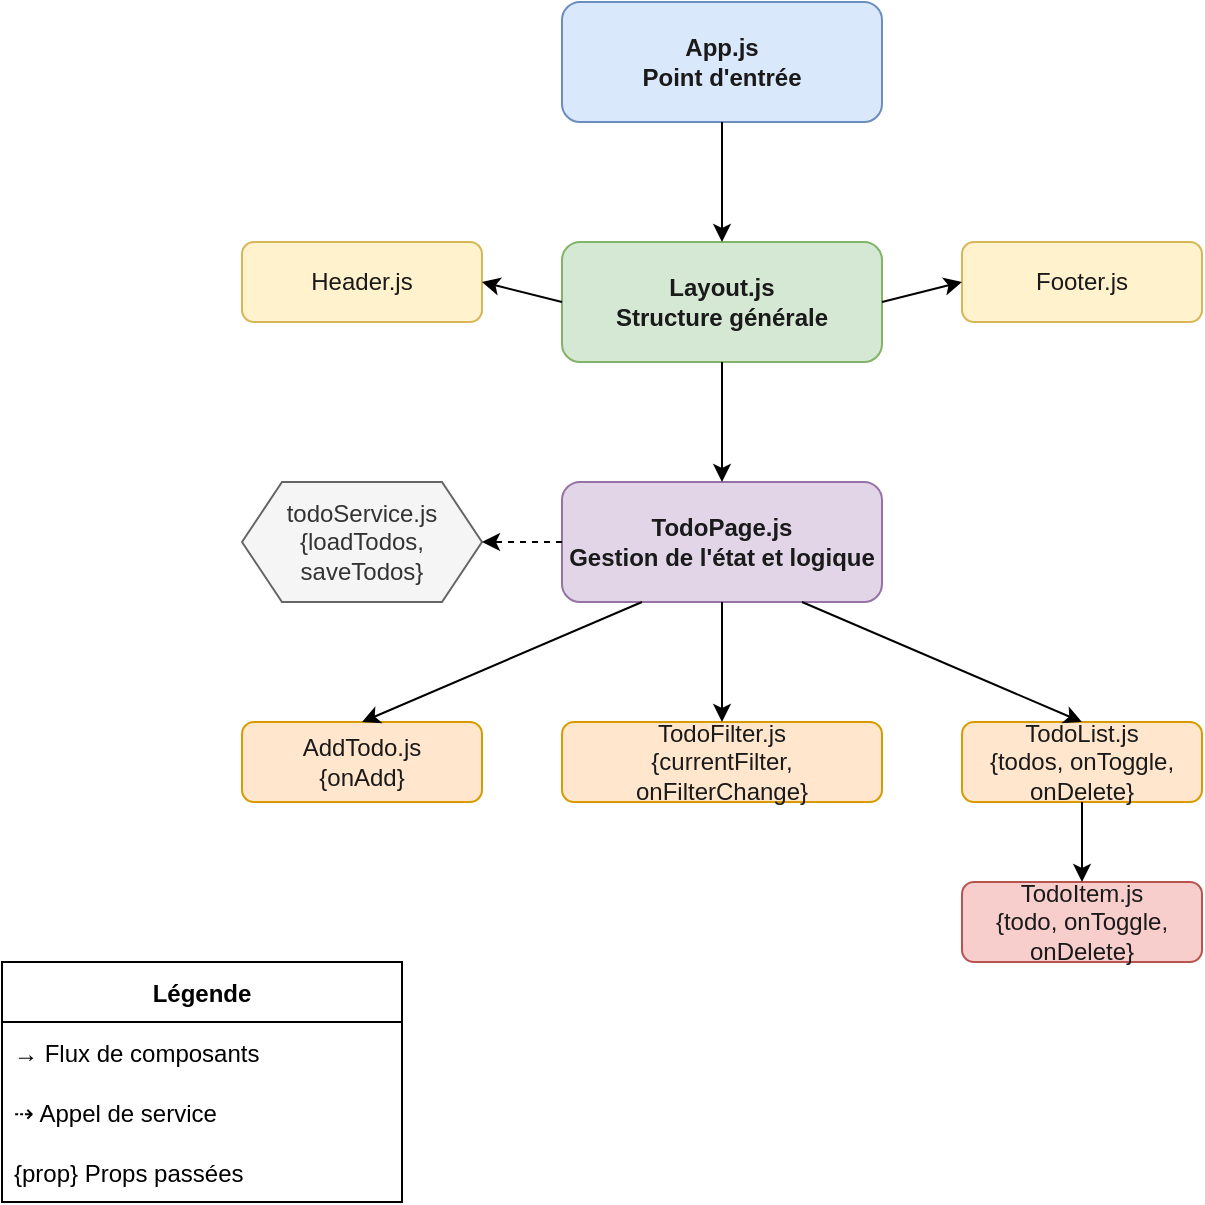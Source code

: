 <mxfile>
    <diagram name="Architecture React Todo App" id="react-todo-architecture">
        <mxGraphModel dx="2173" dy="787" grid="1" gridSize="10" guides="1" tooltips="1" connect="1" arrows="1" fold="1" page="1" pageScale="1" pageWidth="827" pageHeight="1169" math="0" shadow="0">
            <root>
                <mxCell id="0"/>
                <mxCell id="1" parent="0"/>
                <mxCell id="app_component" value="App.js&#10;Point d'entrée" style="rounded=1;whiteSpace=wrap;html=1;fillColor=#dae8fc;strokeColor=#6c8ebf;fontStyle=1;fontColor=#1A1A1A;" parent="1" vertex="1">
                    <mxGeometry x="320" y="40" width="160" height="60" as="geometry"/>
                </mxCell>
                <mxCell id="layout_component" value="Layout.js&#10;Structure générale" style="rounded=1;whiteSpace=wrap;html=1;fillColor=#d5e8d4;strokeColor=#82b366;fontStyle=1;fontColor=#1A1A1A;" parent="1" vertex="1">
                    <mxGeometry x="320" y="160" width="160" height="60" as="geometry"/>
                </mxCell>
                <mxCell id="header_component" value="Header.js" style="rounded=1;whiteSpace=wrap;html=1;fillColor=#fff2cc;strokeColor=#d6b656;fontColor=#1A1A1A;" parent="1" vertex="1">
                    <mxGeometry x="160" y="160" width="120" height="40" as="geometry"/>
                </mxCell>
                <mxCell id="footer_component" value="Footer.js" style="rounded=1;whiteSpace=wrap;html=1;fillColor=#fff2cc;strokeColor=#d6b656;fontColor=#1A1A1A;" parent="1" vertex="1">
                    <mxGeometry x="520" y="160" width="120" height="40" as="geometry"/>
                </mxCell>
                <mxCell id="todopage_component" value="TodoPage.js&#10;Gestion de l'état et logique" style="rounded=1;whiteSpace=wrap;html=1;fillColor=#e1d5e7;strokeColor=#9673a6;fontStyle=1;fontColor=#1A1A1A;" parent="1" vertex="1">
                    <mxGeometry x="320" y="280" width="160" height="60" as="geometry"/>
                </mxCell>
                <mxCell id="addtodo_component" value="AddTodo.js&#10;{onAdd}" style="rounded=1;whiteSpace=wrap;html=1;fillColor=#ffe6cc;strokeColor=#d79b00;fontColor=#1A1A1A;" parent="1" vertex="1">
                    <mxGeometry x="160" y="400" width="120" height="40" as="geometry"/>
                </mxCell>
                <mxCell id="todofilter_component" value="TodoFilter.js&#10;{currentFilter, onFilterChange}" style="rounded=1;whiteSpace=wrap;html=1;fillColor=#ffe6cc;strokeColor=#d79b00;fontColor=#1A1A1A;" parent="1" vertex="1">
                    <mxGeometry x="320" y="400" width="160" height="40" as="geometry"/>
                </mxCell>
                <mxCell id="todolist_component" value="TodoList.js&#10;{todos, onToggle, onDelete}" style="rounded=1;whiteSpace=wrap;html=1;fillColor=#ffe6cc;strokeColor=#d79b00;fontColor=#1A1A1A;" parent="1" vertex="1">
                    <mxGeometry x="520" y="400" width="120" height="40" as="geometry"/>
                </mxCell>
                <mxCell id="todoitem_component" value="TodoItem.js&#10;{todo, onToggle, onDelete}" style="rounded=1;whiteSpace=wrap;html=1;fillColor=#f8cecc;strokeColor=#b85450;fontColor=#1A1A1A;" parent="1" vertex="1">
                    <mxGeometry x="520" y="480" width="120" height="40" as="geometry"/>
                </mxCell>
                <mxCell id="todoservice_component" value="todoService.js&#10;{loadTodos, saveTodos}" style="shape=hexagon;perimeter=hexagonPerimeter2;whiteSpace=wrap;html=1;fixedSize=1;fillColor=#f5f5f5;strokeColor=#666666;fontColor=#333333;" parent="1" vertex="1">
                    <mxGeometry x="160" y="280" width="120" height="60" as="geometry"/>
                </mxCell>
                <mxCell id="app_to_layout" value="" style="endArrow=classic;html=1;exitX=0.5;exitY=1;entryX=0.5;entryY=0;" parent="1" source="app_component" target="layout_component" edge="1">
                    <mxGeometry width="50" height="50" relative="1" as="geometry"/>
                </mxCell>
                <mxCell id="layout_to_todopage" value="" style="endArrow=classic;html=1;exitX=0.5;exitY=1;entryX=0.5;entryY=0;" parent="1" source="layout_component" target="todopage_component" edge="1">
                    <mxGeometry width="50" height="50" relative="1" as="geometry"/>
                </mxCell>
                <mxCell id="layout_to_header" value="" style="endArrow=classic;html=1;exitX=0;exitY=0.5;entryX=1;entryY=0.5;" parent="1" source="layout_component" target="header_component" edge="1">
                    <mxGeometry width="50" height="50" relative="1" as="geometry"/>
                </mxCell>
                <mxCell id="layout_to_footer" value="" style="endArrow=classic;html=1;exitX=1;exitY=0.5;entryX=0;entryY=0.5;" parent="1" source="layout_component" target="footer_component" edge="1">
                    <mxGeometry width="50" height="50" relative="1" as="geometry"/>
                </mxCell>
                <mxCell id="todopage_to_filter" value="" style="endArrow=classic;html=1;exitX=0.5;exitY=1;entryX=0.5;entryY=0;" parent="1" source="todopage_component" target="todofilter_component" edge="1">
                    <mxGeometry width="50" height="50" relative="1" as="geometry"/>
                </mxCell>
                <mxCell id="todopage_to_addtodo" value="" style="endArrow=classic;html=1;exitX=0.25;exitY=1;entryX=0.5;entryY=0;" parent="1" source="todopage_component" target="addtodo_component" edge="1">
                    <mxGeometry width="50" height="50" relative="1" as="geometry"/>
                </mxCell>
                <mxCell id="todopage_to_todolist" value="" style="endArrow=classic;html=1;exitX=0.75;exitY=1;entryX=0.5;entryY=0;" parent="1" source="todopage_component" target="todolist_component" edge="1">
                    <mxGeometry width="50" height="50" relative="1" as="geometry"/>
                </mxCell>
                <mxCell id="todolist_to_todoitem" value="" style="endArrow=classic;html=1;exitX=0.5;exitY=1;entryX=0.5;entryY=0;" parent="1" source="todolist_component" target="todoitem_component" edge="1">
                    <mxGeometry width="50" height="50" relative="1" as="geometry"/>
                </mxCell>
                <mxCell id="todopage_to_service" value="" style="endArrow=classic;html=1;dashed=1;exitX=0;exitY=0.5;entryX=1;entryY=0.5;" parent="1" source="todopage_component" target="todoservice_component" edge="1">
                    <mxGeometry width="50" height="50" relative="1" as="geometry"/>
                </mxCell>
                <mxCell id="legend_container" value="Légende" style="swimlane;fontStyle=1;childLayout=stackLayout;horizontal=1;startSize=30;horizontalStack=0;resizeParent=1;resizeParentMax=0;resizeLast=0;collapsible=1;marginBottom=0;" parent="1" vertex="1">
                    <mxGeometry x="40" y="520" width="200" height="120" as="geometry"/>
                </mxCell>
                <mxCell id="legend_item1" value="→ Flux de composants" style="text;strokeColor=none;fillColor=none;align=left;verticalAlign=middle;spacingLeft=4;spacingRight=4;overflow=hidden;points=[[0,0.5],[1,0.5]];portConstraint=eastwest;rotatable=0;" parent="legend_container" vertex="1">
                    <mxGeometry y="30" width="200" height="30" as="geometry"/>
                </mxCell>
                <mxCell id="legend_item2" value="⇢ Appel de service" style="text;strokeColor=none;fillColor=none;align=left;verticalAlign=middle;spacingLeft=4;spacingRight=4;overflow=hidden;points=[[0,0.5],[1,0.5]];portConstraint=eastwest;rotatable=0;" parent="legend_container" vertex="1">
                    <mxGeometry y="60" width="200" height="30" as="geometry"/>
                </mxCell>
                <mxCell id="legend_item3" value="{prop} Props passées" style="text;strokeColor=none;fillColor=none;align=left;verticalAlign=middle;spacingLeft=4;spacingRight=4;overflow=hidden;points=[[0,0.5],[1,0.5]];portConstraint=eastwest;rotatable=0;" parent="legend_container" vertex="1">
                    <mxGeometry y="90" width="200" height="30" as="geometry"/>
                </mxCell>
            </root>
        </mxGraphModel>
    </diagram>
</mxfile>